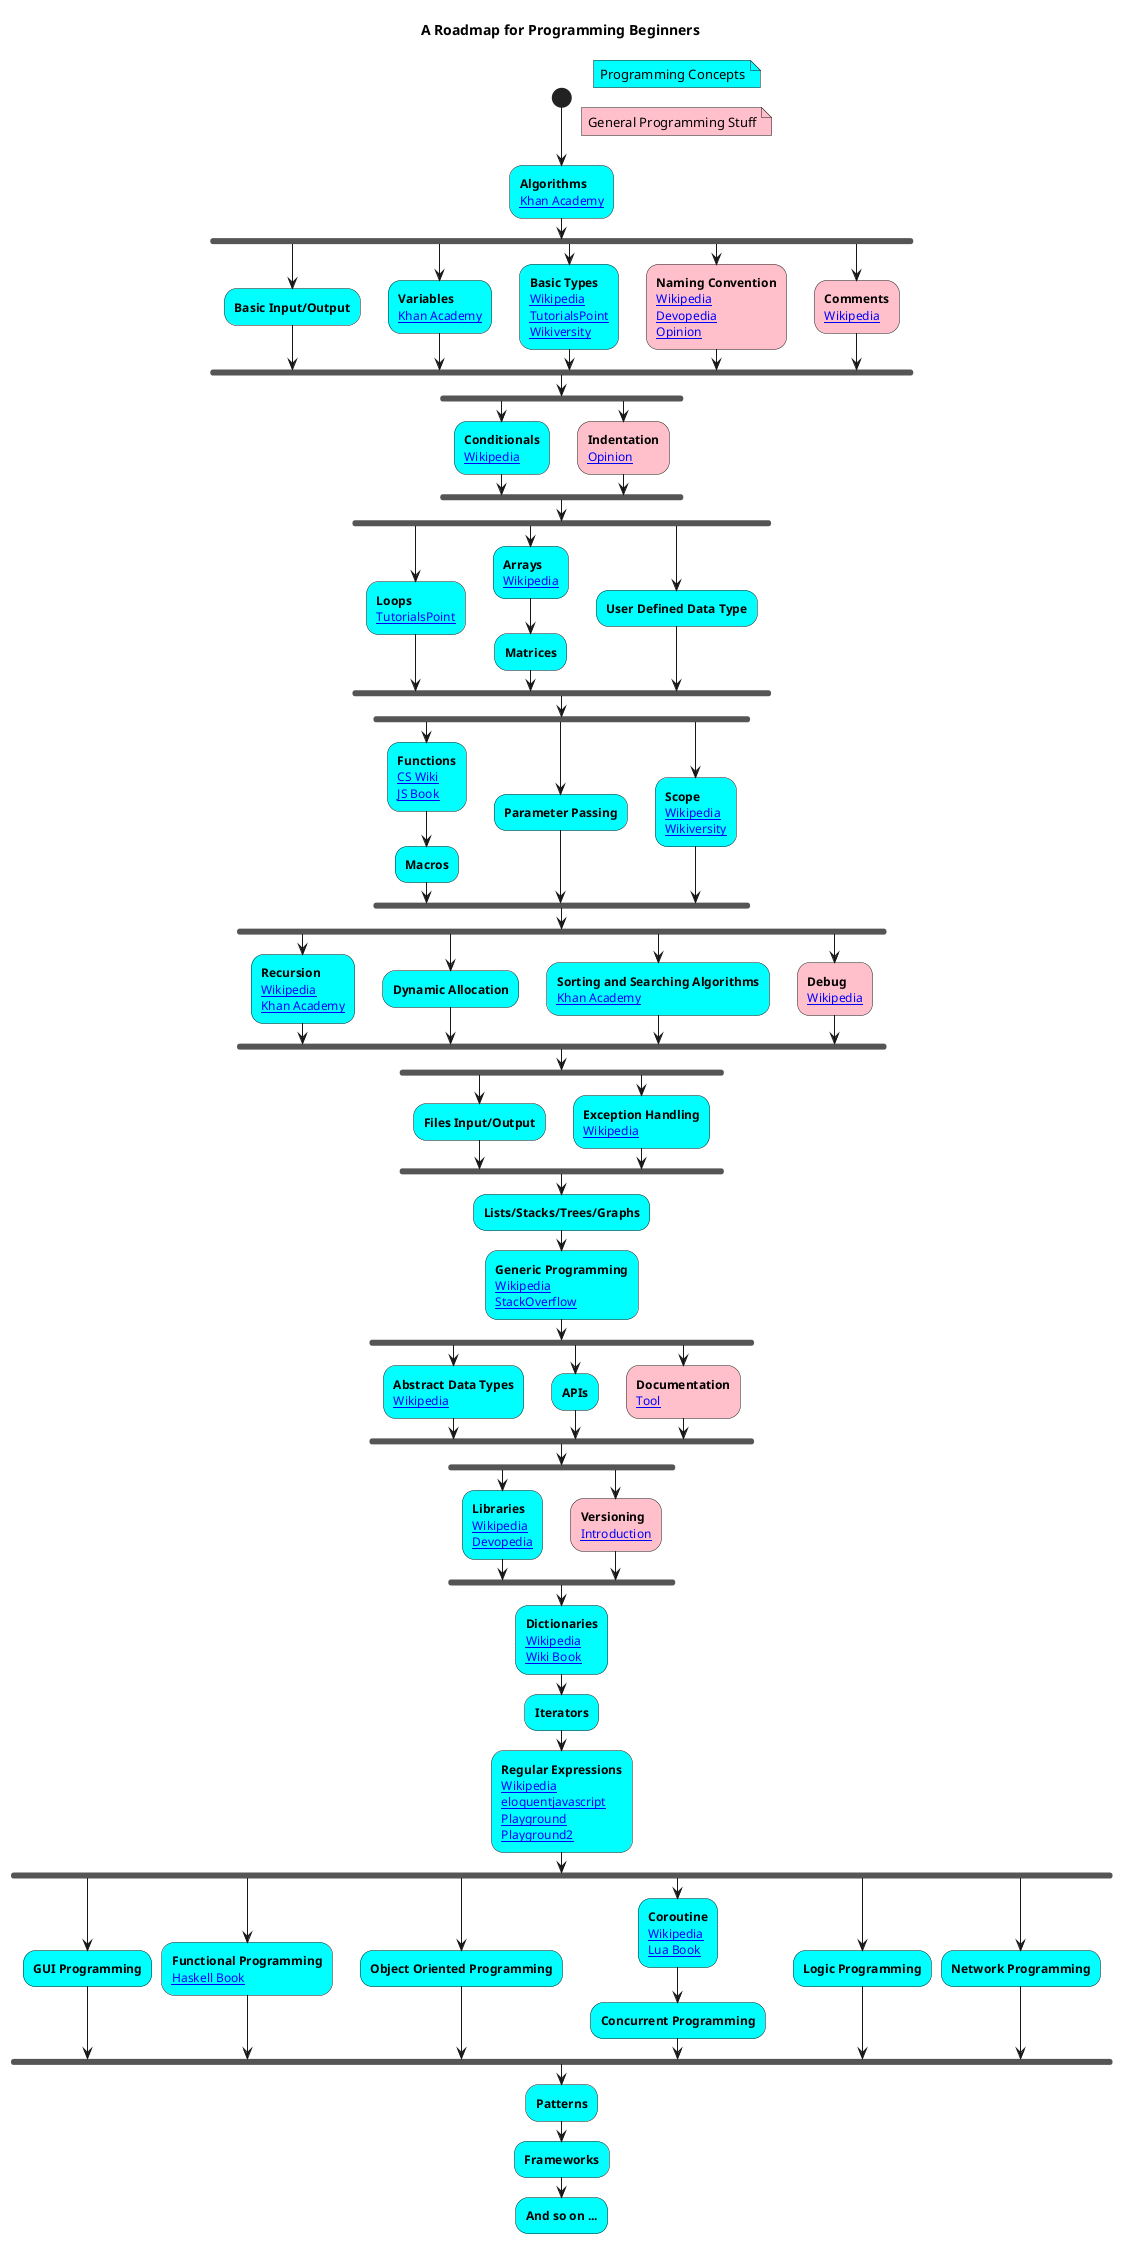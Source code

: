 'A Roadmap for Programming Beginners
'Based on PlantUML Activity Diagram: https://plantuml.com/activity-diagram-beta
'Text styling: https://plantuml.com/creole
'For image edition and generation, access online PlantText design tool (https://www.planttext.com/) or run PlantUML from command line: java -jar plantuml.jar -tsvg roadmap.puml

@startuml
  title A Roadmap for Programming Beginners

  'Subject color
  !$techcolour = "#Cyan"
  !$metacolour = "#Pink"

  'Procedure for inserting subjects
  !unquoted procedure $subject($name, $urls="", $general="no")

    !$colour="#Cyan"
    !if ($general == "yes")
      !$colour="#Pink"
    !endif

    !if ($urls != "")
      !$urls="\n"+$urls
    !endif

    $colour:<b>$name</b>$urls;

  !endprocedure
  

  'Roadmap beginning
  start

  'Roadmap legend
  floating note right $techcolour
    Programming Concepts
  end note
  floating note right $metacolour
    General Programming Stuff
  end note

  'Subjects
  $subject(Algorithms,\
[[https://www.khanacademy.org/computing/computer-science/algorithms#intro-to-algorithms Khan Academy]])
  fork
    $subject(Basic Input/Output)
  fork again
    $subject(Variables,\
[[https://www.khanacademy.org/computing/ap-computer-science-principles/programming-101/storing-variables/a/assigning-variables Khan Academy]])
  fork again
    $subject(Basic Types,\
[[https://en.wikipedia.org/wiki/Data_type Wikipedia]]\n\
[[https://www.tutorialspoint.com/computer_programming/computer_programming_data_types.htm TutorialsPoint]]\n\
[[https://en.wikiversity.org/wiki/Types_and_variables Wikiversity]])
  fork again
    $subject(Naming Convention,\
[[https://en.wikipedia.org/wiki/Naming_convention_(programming) Wikipedia]]\n\
[[https://devopedia.org/naming-conventions Devopedia]]\n\
[[https://dmitripavlutin.com/coding-like-shakespeare-practical-function-naming-conventions/ Opinion]], yes)
  fork again
    $subject(Comments,\
[[https://en.wikipedia.org/wiki/Comment_(computer_programming) Wikipedia]], yes)
  endfork
  fork
    $subject(Conditionals,\
[[https://en.wikipedia.org/wiki/Conditional_(computer_programming) Wikipedia]])
  fork again
    $subject(Indentation,\
[[https://developers.slashdot.org/story/20/06/20/0358229/david-heinemeier-hansson-explains-what-it-takes-to-write-great-code Opinion]], yes)
  endfork
  fork
    $subject(Loops,\
[[https://www.tutorialspoint.com/computer_programming/computer_programming_loops.htm TutorialsPoint]])
  fork again
    $subject(Arrays,\
[[https://en.wikipedia.org/wiki/Array_programming Wikipedia]])
    $subject(Matrices)
  fork again
    $subject(User Defined Data Type)
  endfork
  fork
    $subject(Functions,\
[[https://computersciencewiki.org/index.php/Functions CS Wiki]]\n\
[[https://eloquentjavascript.net/03_functions.html JS Book]])
    $subject(Macros)
  fork again
    $subject(Parameter Passing)
  fork again
    $subject(Scope,\
[[https://en.wikipedia.org/wiki/Scope_(computer_science) Wikipedia]]\n\
[[https://en.wikiversity.org/wiki/Introduction_to_Programming/Scope Wikiversity]])
  endfork
  fork
    $subject(Recursion,\
[[https://en.wikipedia.org/wiki/Recursion_(computer_science) Wikipedia]]\n\
[[https://www.khanacademy.org/computing/computer-science/algorithms#recursive-algorithms Khan Academy]])
  fork again
    $subject(Dynamic Allocation)
  fork again
    $subject(Sorting and Searching Algorithms,\
[[https://www.khanacademy.org/computing/computer-science/algorithms/sorting-algorithms/a/sorting Khan Academy]])
  fork again
    $subject(Debug,\
[[https://en.wikipedia.org/wiki/Debugging Wikipedia]], yes)
  endfork
  fork
    $subject(Files Input/Output)
  fork again
    $subject(Exception Handling,\
[[https://en.wikipedia.org/wiki/Exception_handling Wikipedia]])
  endfork
  $subject(Lists/Stacks/Trees/Graphs)
  $subject(Generic Programming,\
[[https://en.wikipedia.org/wiki/Generic_programming Wikipedia]]\n\
[[https://stackoverflow.com/tags/generic-programming StackOverflow]])
  fork
    $subject(Abstract Data Types,\
[[https://en.wikipedia.org/wiki/Data_type#Abstract_data_types Wikipedia]])
  fork again 
    $subject(APIs)
  fork again 
    $subject(Documentation,\
[[https://www.doxygen.nl/index.html Tool]], yes) 
  endfork 
  fork 
    $subject(Libraries,\
[[https://en.wikipedia.org/wiki/Library_(computing) Wikipedia]]\n\
[[https://devopedia.org/standard-library Devopedia]])
  fork again 
    $subject(Versioning,\
[[https://git-scm.com/book/en/v2/Getting-Started-About-Version-Control Introduction]], yes)
  endfork 
  $subject(Dictionaries,\
[[https://en.wikipedia.org/wiki/Associative_array Wikipedia]]\n\
[[https://en.wikibooks.org/wiki/A-level_Computing/AQA/Paper_1/Fundamentals_of_data_structures/Dictionaries Wiki Book]])
  $subject(Iterators)
  $subject(Regular Expressions,\
[[https://en.wikipedia.org/wiki/Regular_expression Wikipedia]]\n\
[[https://eloquentjavascript.net/09_regexp.html eloquentjavascript]]\n\
[[https://regexr.com/ Playground]]\n\
[[https://regex101.com/ Playground2]])
  fork
    $subject(GUI Programming)
  fork again 
    $subject(Functional Programming,\
[[http://learnyouahaskell.com/ Haskell Book]])
  fork again 
    $subject(Object Oriented Programming)
  fork again
    $subject(Coroutine,\
[[https://en.wikipedia.org/wiki/Coroutine Wikipedia]]\n\
[[https://www.lua.org/pil/9.html Lua Book]])
    $subject(Concurrent Programming)
  fork again 
    $subject(Logic Programming)
  fork again 
    $subject(Network Programming)
  endfork
  $subject(Patterns)
  $subject(Frameworks)
  $subject(And so on ...)
@enduml